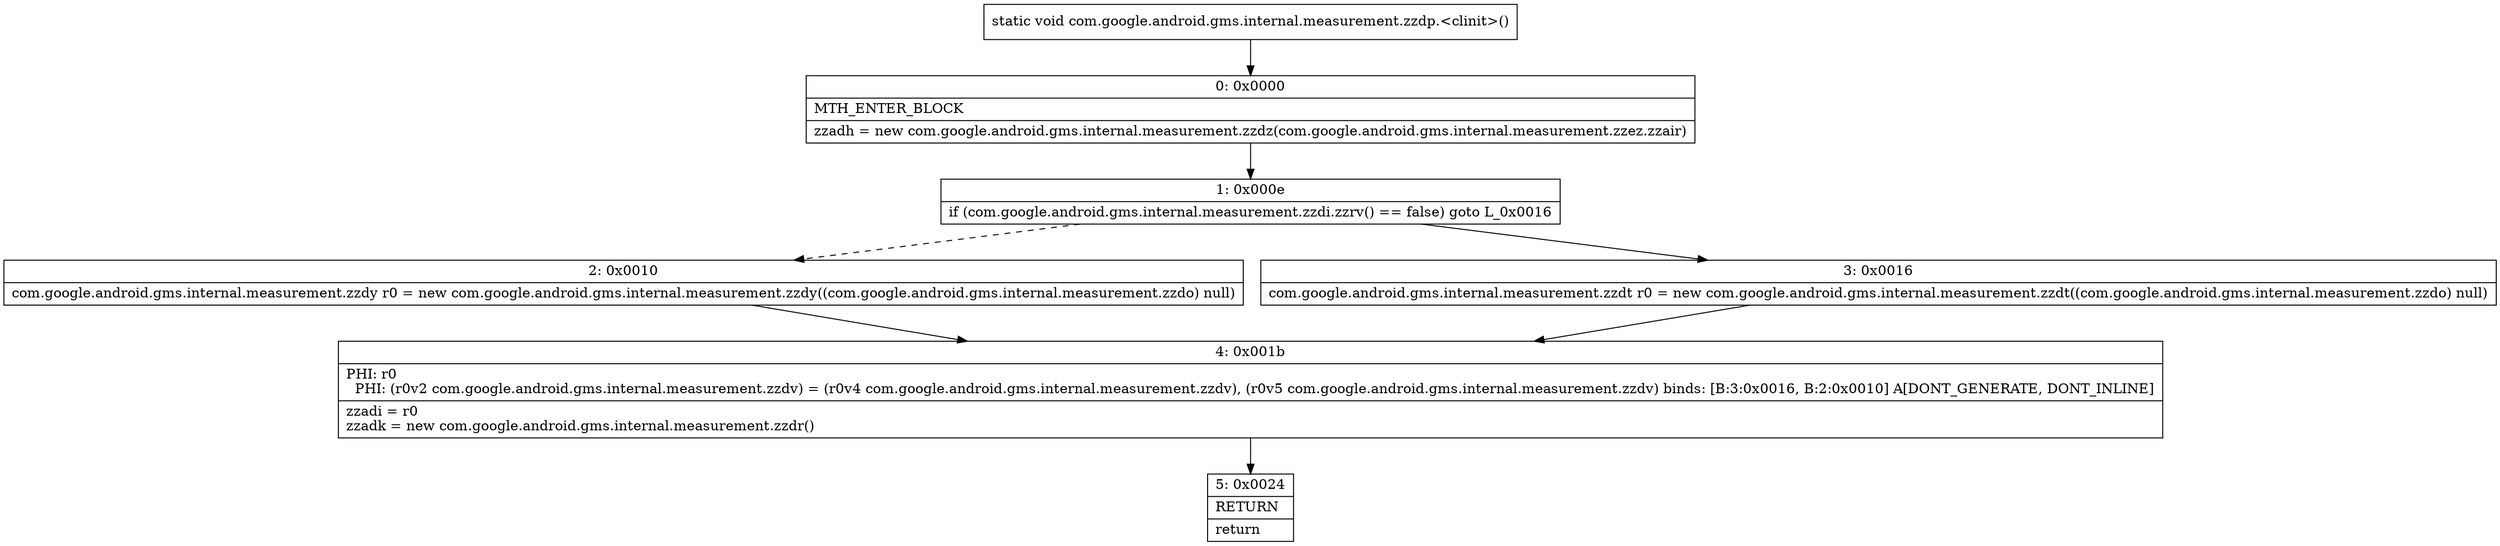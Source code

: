 digraph "CFG forcom.google.android.gms.internal.measurement.zzdp.\<clinit\>()V" {
Node_0 [shape=record,label="{0\:\ 0x0000|MTH_ENTER_BLOCK\l|zzadh = new com.google.android.gms.internal.measurement.zzdz(com.google.android.gms.internal.measurement.zzez.zzair)\l}"];
Node_1 [shape=record,label="{1\:\ 0x000e|if (com.google.android.gms.internal.measurement.zzdi.zzrv() == false) goto L_0x0016\l}"];
Node_2 [shape=record,label="{2\:\ 0x0010|com.google.android.gms.internal.measurement.zzdy r0 = new com.google.android.gms.internal.measurement.zzdy((com.google.android.gms.internal.measurement.zzdo) null)\l}"];
Node_3 [shape=record,label="{3\:\ 0x0016|com.google.android.gms.internal.measurement.zzdt r0 = new com.google.android.gms.internal.measurement.zzdt((com.google.android.gms.internal.measurement.zzdo) null)\l}"];
Node_4 [shape=record,label="{4\:\ 0x001b|PHI: r0 \l  PHI: (r0v2 com.google.android.gms.internal.measurement.zzdv) = (r0v4 com.google.android.gms.internal.measurement.zzdv), (r0v5 com.google.android.gms.internal.measurement.zzdv) binds: [B:3:0x0016, B:2:0x0010] A[DONT_GENERATE, DONT_INLINE]\l|zzadi = r0\lzzadk = new com.google.android.gms.internal.measurement.zzdr()\l}"];
Node_5 [shape=record,label="{5\:\ 0x0024|RETURN\l|return\l}"];
MethodNode[shape=record,label="{static void com.google.android.gms.internal.measurement.zzdp.\<clinit\>() }"];
MethodNode -> Node_0;
Node_0 -> Node_1;
Node_1 -> Node_2[style=dashed];
Node_1 -> Node_3;
Node_2 -> Node_4;
Node_3 -> Node_4;
Node_4 -> Node_5;
}

